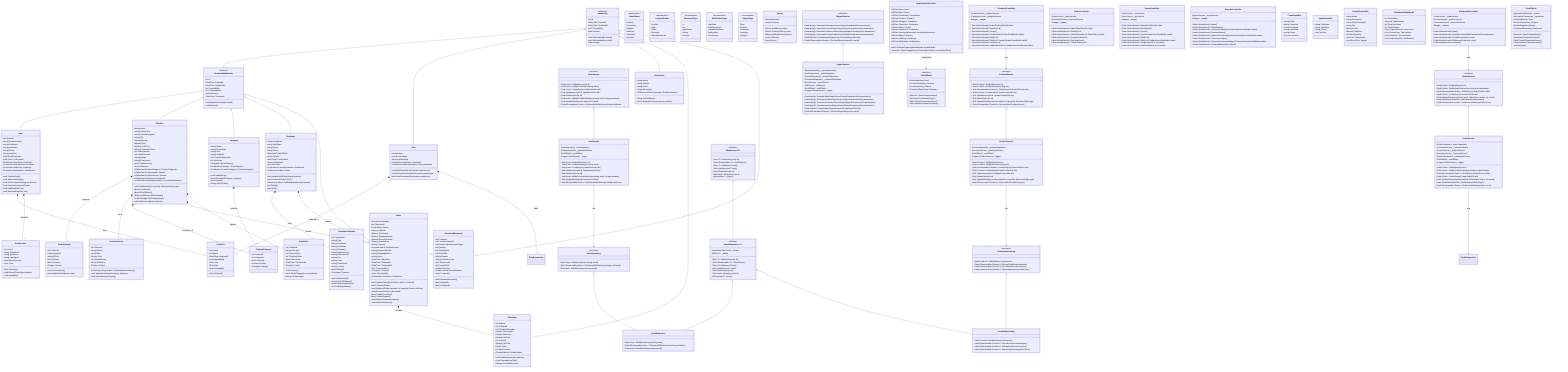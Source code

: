 classDiagram
    %% Comentarios:
    %% - Diagrama de clases para panel administrativo e-commerce con .NET Core
    %% - Arquitectura MVC con Entity Framework Core, Identity y patrones empresariales
    %% - Incluye DTOs, ViewModels, Services y Repositories para separación de responsabilidades
    %% - Patrones: Repository, Unit of Work, CQRS, Dependency Injection

    %% === CLASES BASE Y ABSTRACTAS ===
    class BaseEntity {
        <<abstract>>
        +int Id
        +DateTime CreatedAt
        +DateTime? UpdatedAt
        +int? CreatedById
        +bool IsActive
        +void SetCreated(int userId)
        +void SetUpdated(int userId)
        +bool IsNew()
    }

    class BaseAuditableEntity {
        <<abstract>>
        +int Id
        +DateTime CreatedAt
        +DateTime? UpdatedAt
        +int CreatedById
        +int? UpdatedById
        +bool IsDeleted
        +DateTime? DeletedAt
        +void MarkAsDeleted(int userId)
        +void Restore()
    }

    %% === ENUMS Y VALUE OBJECTS ===
    class OrderStatus {
        <<enumeration>>
        Pending
        Processing
        Shipped
        Delivered
        Cancelled
        Returned
    }

    class PaymentStatus {
        <<enumeration>>
        Pending
        Paid
        Failed
        Refunded
        PartiallyRefunded
    }

    class MovementType {
        <<enumeration>>
        In
        Out
        Adjustment
        Return
        Transfer
    }

    class NotificationType {
        <<enumeration>>
        LowStock
        OrderReceived
        PaymentReceived
        SystemAlert
        UserActivity
    }

    class ReportType {
        <<enumeration>>
        Sales
        Products
        Customers
        Inventory
        Analytics
    }

    class Money {
        +decimal Amount
        +string Currency
        +Money Add(Money other)
        +Money Subtract(Money other)
        +Money Multiply(decimal factor)
        +string ToString()
        +bool IsZero()
    }

    %% === ENTIDADES DE DOMINIO ===
    class User {
        +string Email
        +string PasswordHash
        +string FirstName
        +string LastName
        +string Phone
        +string AvatarUrl
        +bool EmailConfirmed
        +DateTime? LastLoginAt
        +ICollection~UserRole~ UserRoles
        +ICollection~UserSession~ Sessions
        +ICollection~AuditLog~ AuditLogs
        +ICollection~Notification~ Notifications
        +void ConfirmEmail()
        +void UpdateLastLogin()
        +bool HasPermission(string permission)
        +bool HasRole(string roleName)
        +void AddRole(Role role)
        +void RemoveRole(Role role)
    }

    class Role {
        +string Name
        +string Description
        +bool IsSystemRole
        +ICollection~UserRole~ UserRoles
        +ICollection~RolePermission~ RolePermissions
        +void AddPermission(Permission permission)
        +void RemovePermission(Permission permission)
        +bool HasPermission(Permission permission)
    }

    class Permission {
        +string Name
        +string Module
        +string Action
        +string Description
        +ICollection~RolePermission~ RolePermissions
        +string GetFullName()
        +bool IsModulePermission(string module)
    }

    class UserRole {
        +int UserId
        +int RoleId
        +DateTime AssignedAt
        +int AssignedById
        +User User
        +Role Role
        +User AssignedBy
        +bool IsExpired()
    }

    class UserSession {
        +int UserId
        +string TokenHash
        +string IpAddress
        +string UserAgent
        +DateTime ExpiresAt
        +User User
        +bool IsExpired()
        +void Extend(TimeSpan duration)
        +void Invalidate()
    }

    %% === ENTIDADES DE PRODUCTOS ===
    class Category {
        +string Name
        +string Description
        +string Slug
        +string ImageUrl
        +int? ParentCategoryId
        +int SortOrder
        +Category ParentCategory
        +ICollection~Category~ SubCategories
        +ICollection~ProductCategory~ ProductCategories
        +void UpdateSlug()
        +bool IsParentOf(Category category)
        +int GetLevel()
        +string GetFullPath()
    }

    class Product {
        +string Name
        +string Description
        +string ShortDescription
        +string Sku
        +string Barcode
        +Money Price
        +Money CostPrice
        +Money CompareAtPrice
        +int StockQuantity
        +int MinStockLevel
        +string Weight
        +string Dimensions
        +bool TrackInventory
        +bool IsFeatured
        +ICollection~ProductCategory~ ProductCategories
        +ICollection~ProductImage~ Images
        +ICollection~ProductVariant~ Variants
        +ICollection~OrderItem~ OrderItems
        +ICollection~InventoryMovement~ InventoryMovements
        +void UpdateStock(int quantity, MovementType type)
        +bool IsLowStock()
        +bool IsOutOfStock()
        +Money GetDiscountPercentage()
        +ProductImage GetPrimaryImage()
        +void SetFeatured(bool featured)
    }

    class ProductCategory {
        +int ProductId
        +int CategoryId
        +bool IsPrimary
        +Product Product
        +Category Category
    }

    class ProductImage {
        +int ProductId
        +string ImageUrl
        +string AltText
        +int SortOrder
        +bool IsPrimary
        +Product Product
        +void SetAsPrimary()
        +void UpdateSortOrder(int order)
    }

    class ProductVariant {
        +int ProductId
        +string Name
        +string Sku
        +Money Price
        +int StockQuantity
        +string Attributes
        +Product Product
        +Dictionary~string, object~ GetAttributesDictionary()
        +void UpdateAttributes(Dictionary attributes)
        +bool HasAttribute(string key)
    }

    %% === ENTIDADES DE CLIENTES ===
    class Customer {
        +string FirstName
        +string LastName
        +string Email
        +string Phone
        +DateTime? DateOfBirth
        +string Gender
        +DateTime? LastOrderAt
        +Money TotalSpent
        +int TotalOrders
        +ICollection~CustomerAddress~ Addresses
        +ICollection~Order~ Orders
        +void UpdateTotalSpent(Money amount)
        +void IncrementOrderCount()
        +CustomerAddress GetDefaultAddress(string type)
        +int GetAge()
        +bool IsVip()
    }

    class CustomerAddress {
        +int CustomerId
        +string Type
        +string FirstName
        +string LastName
        +string Company
        +string AddressLine1
        +string AddressLine2
        +string City
        +string State
        +string PostalCode
        +string Country
        +bool IsDefault
        +Customer Customer
        +void SetAsDefault()
        +string GetFullAddress()
        +bool IsShippingAddress()
        +bool IsBillingAddress()
    }

    %% === ENTIDADES DE PEDIDOS ===
    class Order {
        +string OrderNumber
        +int CustomerId
        +OrderStatus Status
        +Money Subtotal
        +Money TaxAmount
        +Money ShippingAmount
        +Money DiscountAmount
        +Money TotalAmount
        +string Currency
        +PaymentStatus PaymentStatus
        +string PaymentMethod
        +string ShippingMethod
        +string Notes
        +DateTime OrderDate
        +DateTime? ShippedAt
        +DateTime? DeliveredAt
        +int? ProcessedById
        +Customer Customer
        +User ProcessedBy
        +ICollection~OrderItem~ OrderItems
        +void UpdateStatus(OrderStatus status, int userId)
        +void CalculateTotals()
        +void AddItem(Product product, int quantity, Money unitPrice)
        +void RemoveItem(int orderItemId)
        +bool CanBeCancelled()
        +bool CanBeShipped()
        +void MarkAsShipped(int userId)
        +void MarkAsDelivered()
    }

    class OrderItem {
        +int OrderId
        +int ProductId
        +int? ProductVariantId
        +string ProductName
        +string ProductSku
        +Money UnitPrice
        +int Quantity
        +Money LineTotal
        +Order Order
        +Product Product
        +ProductVariant ProductVariant
        +void UpdateQuantity(int quantity)
        +void CalculateLineTotal()
        +Money GetTotalDiscount()
    }

    %% === ENTIDADES DE INVENTARIO ===
    class InventoryMovement {
        +int ProductId
        +int? ProductVariantId
        +MovementType MovementType
        +int Quantity
        +int StockBefore
        +int StockAfter
        +string Reason
        +string ReferenceType
        +int? ReferenceId
        +int CreatedById
        +Product Product
        +ProductVariant ProductVariant
        +User CreatedBy
        +void ValidateMovement()
        +bool IsInward()
        +bool IsOutward()
    }

    class StockAlert {
        +int ProductId
        +string AlertType
        +int CurrentStock
        +int ThresholdValue
        +bool IsResolved
        +DateTime? ResolvedAt
        +Product Product
        +void Resolve()
        +bool ShouldTrigger(int currentStock)
        +string GetMessage()
    }

    %% === SERVICIOS DE APLICACIÓN ===
    class IUserService {
        <<interface>>
        +Task~User~ GetByIdAsync(int id)
        +Task~User~ GetByEmailAsync(string email)
        +Task~User~ CreateAsync(CreateUserDto dto)
        +Task UpdateAsync(int id, UpdateUserDto dto)
        +Task DeleteAsync(int id)
        +Task~bool~ ValidateCredentialsAsync(string email, string password)
        +Task AssignRoleAsync(int userId, int roleId)
        +Task~IEnumerable~User~~ GetUsersWithRoleAsync(string roleName)
    }

    class UserService {
        -IUserRepository _userRepository
        -IPasswordHasher _passwordHasher
        -IUnitOfWork _unitOfWork
        -ILogger~UserService~ _logger
        +Task~User~ GetByIdAsync(int id)
        +Task~User~ GetByEmailAsync(string email)
        +Task~User~ CreateAsync(CreateUserDto dto)
        +Task UpdateAsync(int id, UpdateUserDto dto)
        +Task DeleteAsync(int id)
        +Task~bool~ ValidateCredentialsAsync(string email, string password)
        +Task AssignRoleAsync(int userId, int roleId)
        +Task~IEnumerable~User~~ GetUsersWithRoleAsync(string roleName)
    }

    class IProductService {
        <<interface>>
        +Task~Product~ GetByIdAsync(int id)
        +Task~Product~ GetBySkuAsync(string sku)
        +Task~IEnumerable~Product~~ GetAllAsync(ProductFilterDto filter)
        +Task~Product~ CreateAsync(CreateProductDto dto)
        +Task UpdateAsync(int id, UpdateProductDto dto)
        +Task DeleteAsync(int id)
        +Task UpdateStockAsync(int productId, int quantity, MovementType type)
        +Task~IEnumerable~Product~~ GetLowStockProductsAsync()
    }

    class ProductService {
        -IProductRepository _productRepository
        -IInventoryService _inventoryService
        -IUnitOfWork _unitOfWork
        -ILogger~ProductService~ _logger
        +Task~Product~ GetByIdAsync(int id)
        +Task~Product~ GetBySkuAsync(string sku)
        +Task~IEnumerable~Product~~ GetAllAsync(ProductFilterDto filter)
        +Task~Product~ CreateAsync(CreateProductDto dto)
        +Task UpdateAsync(int id, UpdateProductDto dto)
        +Task DeleteAsync(int id)
        +Task UpdateStockAsync(int productId, int quantity, MovementType type)
        +Task~IEnumerable~Product~~ GetLowStockProductsAsync()
    }

    class IOrderService {
        <<interface>>
        +Task~Order~ GetByIdAsync(int id)
        +Task~Order~ GetByOrderNumberAsync(string orderNumber)
        +Task~IEnumerable~Order~~ GetAllAsync(OrderFilterDto filter)
        +Task~Order~ CreateAsync(CreateOrderDto dto)
        +Task UpdateStatusAsync(int orderId, OrderStatus status, int userId)
        +Task~DashboardStatsDto~ GetDashboardStatsAsync()
        +Task~IEnumerable~Order~~ GetRecentOrdersAsync(int count)
    }

    class OrderService {
        -IOrderRepository _orderRepository
        -ICustomerService _customerService
        -IProductService _productService
        -IInventoryService _inventoryService
        -INotificationService _notificationService
        -IUnitOfWork _unitOfWork
        -ILogger~OrderService~ _logger
        +Task~Order~ GetByIdAsync(int id)
        +Task~Order~ GetByOrderNumberAsync(string orderNumber)
        +Task~IEnumerable~Order~~ GetAllAsync(OrderFilterDto filter)
        +Task~Order~ CreateAsync(CreateOrderDto dto)
        +Task UpdateStatusAsync(int orderId, OrderStatus status, int userId)
        +Task~DashboardStatsDto~ GetDashboardStatsAsync()
        +Task~IEnumerable~Order~~ GetRecentOrdersAsync(int count)
    }

    class IReportService {
        <<interface>>
        +Task~byte[]~ GenerateSalesReportAsync(ReportParametersDto parameters)
        +Task~byte[]~ GenerateProductsReportAsync(ReportParametersDto parameters)
        +Task~byte[]~ GenerateCustomersReportAsync(ReportParametersDto parameters)
        +Task~byte[]~ GenerateInventoryReportAsync(ReportParametersDto parameters)
        +Task~Report~ CreateReportRequestAsync(CreateReportDto dto)
        +Task~IEnumerable~Report~~ GetUserReportsAsync(int userId)
    }

    class ReportService {
        -IReportRepository _reportRepository
        -IOrderRepository _orderRepository
        -IProductRepository _productRepository
        -ICustomerRepository _customerRepository
        -IExcelService _excelService
        -IPdfService _pdfService
        -IUnitOfWork _unitOfWork
        -ILogger~ReportService~ _logger
        +Task~byte[]~ GenerateSalesReportAsync(ReportParametersDto parameters)
        +Task~byte[]~ GenerateProductsReportAsync(ReportParametersDto parameters)
        +Task~byte[]~ GenerateCustomersReportAsync(ReportParametersDto parameters)
        +Task~byte[]~ GenerateInventoryReportAsync(ReportParametersDto parameters)
        +Task~Report~ CreateReportRequestAsync(CreateReportDto dto)
        +Task~IEnumerable~Report~~ GetUserReportsAsync(int userId)
    }

    %% === REPOSITORIOS ===
    class IRepository~T~ {
        <<interface>>
        +Task~T~ GetByIdAsync(int id)
        +Task~IEnumerable~T~~ GetAllAsync()
        +Task~T~ AddAsync(T entity)
        +Task UpdateAsync(T entity)
        +Task DeleteAsync(int id)
        +Task~bool~ ExistsAsync(int id)
        +IQueryable~T~ Query()
    }

    class BaseRepository~T~ {
        <<abstract>>
        #ApplicationDbContext _context
        #DbSet~T~ _dbSet
        +Task~T~ GetByIdAsync(int id)
        +Task~IEnumerable~T~~ GetAllAsync()
        +Task~T~ AddAsync(T entity)
        +Task UpdateAsync(T entity)
        +Task DeleteAsync(int id)
        +Task~bool~ ExistsAsync(int id)
        +IQueryable~T~ Query()
    }

    class IUserRepository {
        <<interface>>
        +Task~User~ GetByEmailAsync(string email)
        +Task~IEnumerable~User~~ GetUsersWithRoleAsync(string roleName)
        +Task~bool~ EmailExistsAsync(string email)
    }

    class UserRepository {
        +Task~User~ GetByEmailAsync(string email)
        +Task~IEnumerable~User~~ GetUsersWithRoleAsync(string roleName)
        +Task~bool~ EmailExistsAsync(string email)
    }

    class IProductRepository {
        <<interface>>
        +Task~Product~ GetBySkuAsync(string sku)
        +Task~IEnumerable~Product~~ GetLowStockProductsAsync()
        +Task~IEnumerable~Product~~ GetFeaturedProductsAsync()
        +Task~IEnumerable~Product~~ SearchAsync(string searchTerm)
    }

    class ProductRepository {
        +Task~Product~ GetBySkuAsync(string sku)
        +Task~IEnumerable~Product~~ GetLowStockProductsAsync()
        +Task~IEnumerable~Product~~ GetFeaturedProductsAsync()
        +Task~IEnumerable~Product~~ SearchAsync(string searchTerm)
    }

    %% === CONTROLADORES MVC ===
    class DashboardController {
        -IOrderService _orderService
        -IProductService _productService
        -ICustomerService _customerService
        -IMapper _mapper
        +Task~IActionResult~ Index()
        +Task~IActionResult~ GetSalesChart(ChartParametersDto parameters)
        +Task~IActionResult~ GetTopProducts(int count)
        +Task~IActionResult~ GetRecentOrders(int count)
        +Task~IActionResult~ GetStats()
    }

    class ProductsController {
        -IProductService _productService
        -ICategoryService _categoryService
        -IMapper _mapper
        +Task~IActionResult~ Index(ProductFilterDto filter)
        +Task~IActionResult~ Details(int id)
        +Task~IActionResult~ Create()
        +Task~IActionResult~ Create(CreateProductViewModel model)
        +Task~IActionResult~ Edit(int id)
        +Task~IActionResult~ Edit(int id, UpdateProductViewModel model)
        +Task~IActionResult~ Delete(int id)
        +Task~IActionResult~ UpdateStock(int id, UpdateStockViewModel model)
    }

    class OrdersController {
        -IOrderService _orderService
        -ICustomerService _customerService
        -IMapper _mapper
        +Task~IActionResult~ Index(OrderFilterDto filter)
        +Task~IActionResult~ Details(int id)
        +Task~IActionResult~ UpdateStatus(int id, OrderStatus status)
        +Task~IActionResult~ ProcessOrder(int id)
        +Task~IActionResult~ ShipOrder(int id)
        +Task~IActionResult~ CancelOrder(int id)
    }

    class UsersController {
        -IUserService _userService
        -IRoleService _roleService
        -IMapper _mapper
        +Task~IActionResult~ Index(UserFilterDto filter)
        +Task~IActionResult~ Details(int id)
        +Task~IActionResult~ Create()
        +Task~IActionResult~ Create(CreateUserViewModel model)
        +Task~IActionResult~ Edit(int id)
        +Task~IActionResult~ Edit(int id, UpdateUserViewModel model)
        +Task~IActionResult~ AssignRole(int id, int roleId)
        +Task~IActionResult~ RemoveRole(int id, int roleId)
    }

    class ReportsController {
        -IReportService _reportService
        -IMapper _mapper
        +Task~IActionResult~ Index()
        +Task~IActionResult~ SalesReport()
        +Task~IActionResult~ GenerateSalesReport(SalesReportViewModel model)
        +Task~IActionResult~ ProductsReport()
        +Task~IActionResult~ GenerateProductsReport(ProductsReportViewModel model)
        +Task~IActionResult~ CustomersReport()
        +Task~IActionResult~ GenerateCustomersReport(CustomersReportViewModel model)
        +Task~IActionResult~ DownloadReport(int reportId)
    }

    %% === DTOs Y VIEWMODELS ===
    class CreateUserDto {
        +string Email
        +string Password
        +string FirstName
        +string LastName
        +string Phone
        +List~int~ RoleIds
    }

    class UpdateUserDto {
        +string FirstName
        +string LastName
        +string Phone
        +bool IsActive
    }

    class CreateProductDto {
        +string Name
        +string Description
        +string ShortDescription
        +string Sku
        +decimal Price
        +decimal CostPrice
        +int StockQuantity
        +List~int~ CategoryIds
        +List~IFormFile~ Images
    }

    class DashboardViewModel {
        +int TotalOrders
        +decimal TotalRevenue
        +int TotalCustomers
        +int TotalProducts
        +List~ChartDataPoint~ SalesChart
        +List~ProductDto~ TopProducts
        +List~OrderDto~ RecentOrders
        +List~NotificationDto~ Notifications
    }

    %% === CONFIGURACIÓN Y CONTEXTO ===
    class ApplicationDbContext {
        +DbSet~User~ Users
        +DbSet~Role~ Roles
        +DbSet~Permission~ Permissions
        +DbSet~Product~ Products
        +DbSet~Category~ Categories
        +DbSet~Customer~ Customers
        +DbSet~Order~ Orders
        +DbSet~OrderItem~ OrderItems
        +DbSet~InventoryMovement~ InventoryMovements
        +DbSet~Report~ Reports
        +DbSet~AuditLog~ AuditLogs
        +DbSet~Notification~ Notifications
        #void OnModelCreating(ModelBuilder modelBuilder)
        +Task~int~ SaveChangesAsync(CancellationToken cancellationToken)
    }

    class IUnitOfWork {
        <<interface>>
        +IUserRepository Users
        +IProductRepository Products
        +IOrderRepository Orders
        +ICustomerRepository Customers
        +Task~int~ SaveChangesAsync()
        +Task BeginTransactionAsync()
        +Task CommitTransactionAsync()
        +Task RollbackTransactionAsync()
    }

    class UnitOfWork {
        -ApplicationDbContext _context
        -IDbContextTransaction _transaction
        +IUserRepository Users
        +IProductRepository Products
        +IOrderRepository Orders
        +ICustomerRepository Customers
        +Task~int~ SaveChangesAsync()
        +Task BeginTransactionAsync()
        +Task CommitTransactionAsync()
        +Task RollbackTransactionAsync()
        +void Dispose()
    }

    %% === RELACIONES DE HERENCIA ===
    BaseEntity <|-- BaseAuditableEntity
    BaseAuditableEntity <|-- User
    BaseAuditableEntity <|-- Product
    BaseAuditableEntity <|-- Category
    BaseAuditableEntity <|-- Customer
    BaseAuditableEntity <|-- Order
    BaseEntity <|-- Role
    BaseEntity <|-- Permission
    BaseEntity <|-- OrderItem
    BaseEntity <|-- InventoryMovement

    %% === RELACIONES DE IMPLEMENTACIÓN ===
    IRepository~T~ <|-- BaseRepository~T~
    BaseRepository~T~ <|-- UserRepository
    BaseRepository~T~ <|-- ProductRepository
    IUserRepository <|-- UserRepository
    IProductRepository <|-- ProductRepository

    IUserService <|-- UserService
    IProductService <|-- ProductService
    IOrderService <|-- OrderService
    IReportService <|-- ReportService

    %% === RELACIONES DE COMPOSICIÓN ===
    User "1" *-- "0..*" UserRole : tiene
    User "1" *-- "0..*" UserSession : mantiene
    Role "1" *-- "0..*" UserRole : asignado_a
    Role "1" *-- "0..*" RolePermission : tiene

    Product "1" *-- "0..*" ProductImage : contiene
    Product "1" *-- "0..*" ProductVariant : tiene
    Product "1" *-- "0..*" ProductCategory : pertenece_a
    Category "1" *-- "0..*" ProductCategory : contiene

    Customer "1" *-- "0..*" CustomerAddress : tiene
    Customer "1" *-- "0..*" Order : realiza
    Order "1" *-- "1..*" OrderItem : contiene

    Product "1" *-- "0..*" InventoryMovement : mueve
    Product "1" *-- "0..*" StockAlert : genera

    %% === RELACIONES DE DEPENDENCIA ===
    UserService --> IUserRepository : usa
    ProductService --> IProductRepository : usa
    OrderService --> IOrderRepository : usa
    DashboardController --> IOrderService : usa
    ProductsController --> IProductService : usa
    ApplicationDbContext --> IUnitOfWork : implementa